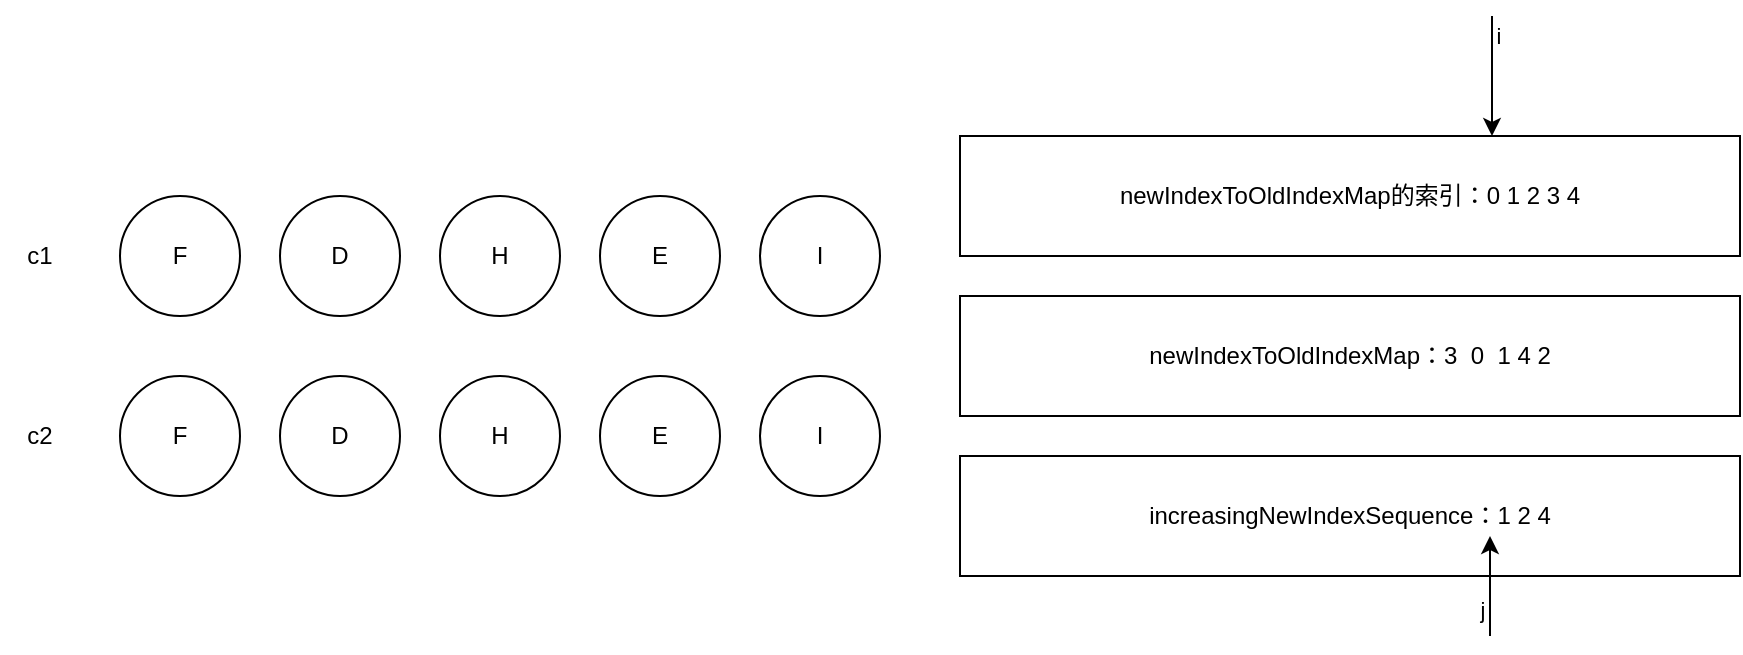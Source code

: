<mxfile version="13.6.5">
    <diagram id="tS0YoHz5-5GinlAccHkj" name="Page-1">
        <mxGraphModel dx="1376" dy="546" grid="1" gridSize="10" guides="1" tooltips="1" connect="1" arrows="1" fold="1" page="1" pageScale="1" pageWidth="827" pageHeight="1169" math="0" shadow="0">
            <root>
                <mxCell id="0"/>
                <mxCell id="1" parent="0"/>
                <mxCell id="9" value="D" style="ellipse;whiteSpace=wrap;html=1;aspect=fixed;" vertex="1" parent="1">
                    <mxGeometry x="180" y="100" width="60" height="60" as="geometry"/>
                </mxCell>
                <mxCell id="11" value="E" style="ellipse;whiteSpace=wrap;html=1;aspect=fixed;" vertex="1" parent="1">
                    <mxGeometry x="340" y="100" width="60" height="60" as="geometry"/>
                </mxCell>
                <mxCell id="12" value="c1" style="text;html=1;strokeColor=none;fillColor=none;align=center;verticalAlign=middle;whiteSpace=wrap;rounded=0;" vertex="1" parent="1">
                    <mxGeometry x="40" y="120" width="40" height="20" as="geometry"/>
                </mxCell>
                <mxCell id="13" value="c2" style="text;html=1;strokeColor=none;fillColor=none;align=center;verticalAlign=middle;whiteSpace=wrap;rounded=0;" vertex="1" parent="1">
                    <mxGeometry x="40" y="210" width="40" height="20" as="geometry"/>
                </mxCell>
                <mxCell id="22" value="D" style="ellipse;whiteSpace=wrap;html=1;aspect=fixed;" vertex="1" parent="1">
                    <mxGeometry x="180" y="190" width="60" height="60" as="geometry"/>
                </mxCell>
                <mxCell id="23" value="E" style="ellipse;whiteSpace=wrap;html=1;aspect=fixed;" vertex="1" parent="1">
                    <mxGeometry x="340" y="190" width="60" height="60" as="geometry"/>
                </mxCell>
                <mxCell id="24" value="F" style="ellipse;whiteSpace=wrap;html=1;aspect=fixed;" vertex="1" parent="1">
                    <mxGeometry x="100" y="100" width="60" height="60" as="geometry"/>
                </mxCell>
                <mxCell id="26" value="F" style="ellipse;whiteSpace=wrap;html=1;aspect=fixed;" vertex="1" parent="1">
                    <mxGeometry x="100" y="190" width="60" height="60" as="geometry"/>
                </mxCell>
                <mxCell id="29" value="H" style="ellipse;whiteSpace=wrap;html=1;aspect=fixed;" vertex="1" parent="1">
                    <mxGeometry x="260" y="190" width="60" height="60" as="geometry"/>
                </mxCell>
                <mxCell id="30" value="H" style="ellipse;whiteSpace=wrap;html=1;aspect=fixed;" vertex="1" parent="1">
                    <mxGeometry x="260" y="100" width="60" height="60" as="geometry"/>
                </mxCell>
                <mxCell id="31" value="I" style="ellipse;whiteSpace=wrap;html=1;aspect=fixed;" vertex="1" parent="1">
                    <mxGeometry x="420" y="190" width="60" height="60" as="geometry"/>
                </mxCell>
                <mxCell id="32" value="I" style="ellipse;whiteSpace=wrap;html=1;aspect=fixed;" vertex="1" parent="1">
                    <mxGeometry x="420" y="100" width="60" height="60" as="geometry"/>
                </mxCell>
                <mxCell id="33" value="newIndexToOldIndexMap：3&amp;nbsp; 0&amp;nbsp; 1 4 2" style="rounded=0;whiteSpace=wrap;html=1;" vertex="1" parent="1">
                    <mxGeometry x="520" y="150" width="390" height="60" as="geometry"/>
                </mxCell>
                <mxCell id="37" value="increasingNewIndexSequence：1 2 4" style="rounded=0;whiteSpace=wrap;html=1;" vertex="1" parent="1">
                    <mxGeometry x="520" y="230" width="390" height="60" as="geometry"/>
                </mxCell>
                <mxCell id="38" value="" style="endArrow=classic;html=1;" edge="1" parent="1">
                    <mxGeometry width="50" height="50" relative="1" as="geometry">
                        <mxPoint x="785" y="320" as="sourcePoint"/>
                        <mxPoint x="785" y="270" as="targetPoint"/>
                    </mxGeometry>
                </mxCell>
                <mxCell id="42" value="j" style="edgeLabel;html=1;align=center;verticalAlign=middle;resizable=0;points=[];" vertex="1" connectable="0" parent="38">
                    <mxGeometry x="-0.48" y="4" relative="1" as="geometry">
                        <mxPoint as="offset"/>
                    </mxGeometry>
                </mxCell>
                <mxCell id="39" value="" style="endArrow=classic;html=1;" edge="1" parent="1">
                    <mxGeometry width="50" height="50" relative="1" as="geometry">
                        <mxPoint x="786" y="10" as="sourcePoint"/>
                        <mxPoint x="786" y="70" as="targetPoint"/>
                    </mxGeometry>
                </mxCell>
                <mxCell id="43" value="i" style="edgeLabel;html=1;align=center;verticalAlign=middle;resizable=0;points=[];" vertex="1" connectable="0" parent="39">
                    <mxGeometry x="-0.667" y="3" relative="1" as="geometry">
                        <mxPoint as="offset"/>
                    </mxGeometry>
                </mxCell>
                <mxCell id="40" value="newIndexToOldIndexMap的索引：0 1 2 3 4" style="rounded=0;whiteSpace=wrap;html=1;" vertex="1" parent="1">
                    <mxGeometry x="520" y="70" width="390" height="60" as="geometry"/>
                </mxCell>
            </root>
        </mxGraphModel>
    </diagram>
</mxfile>